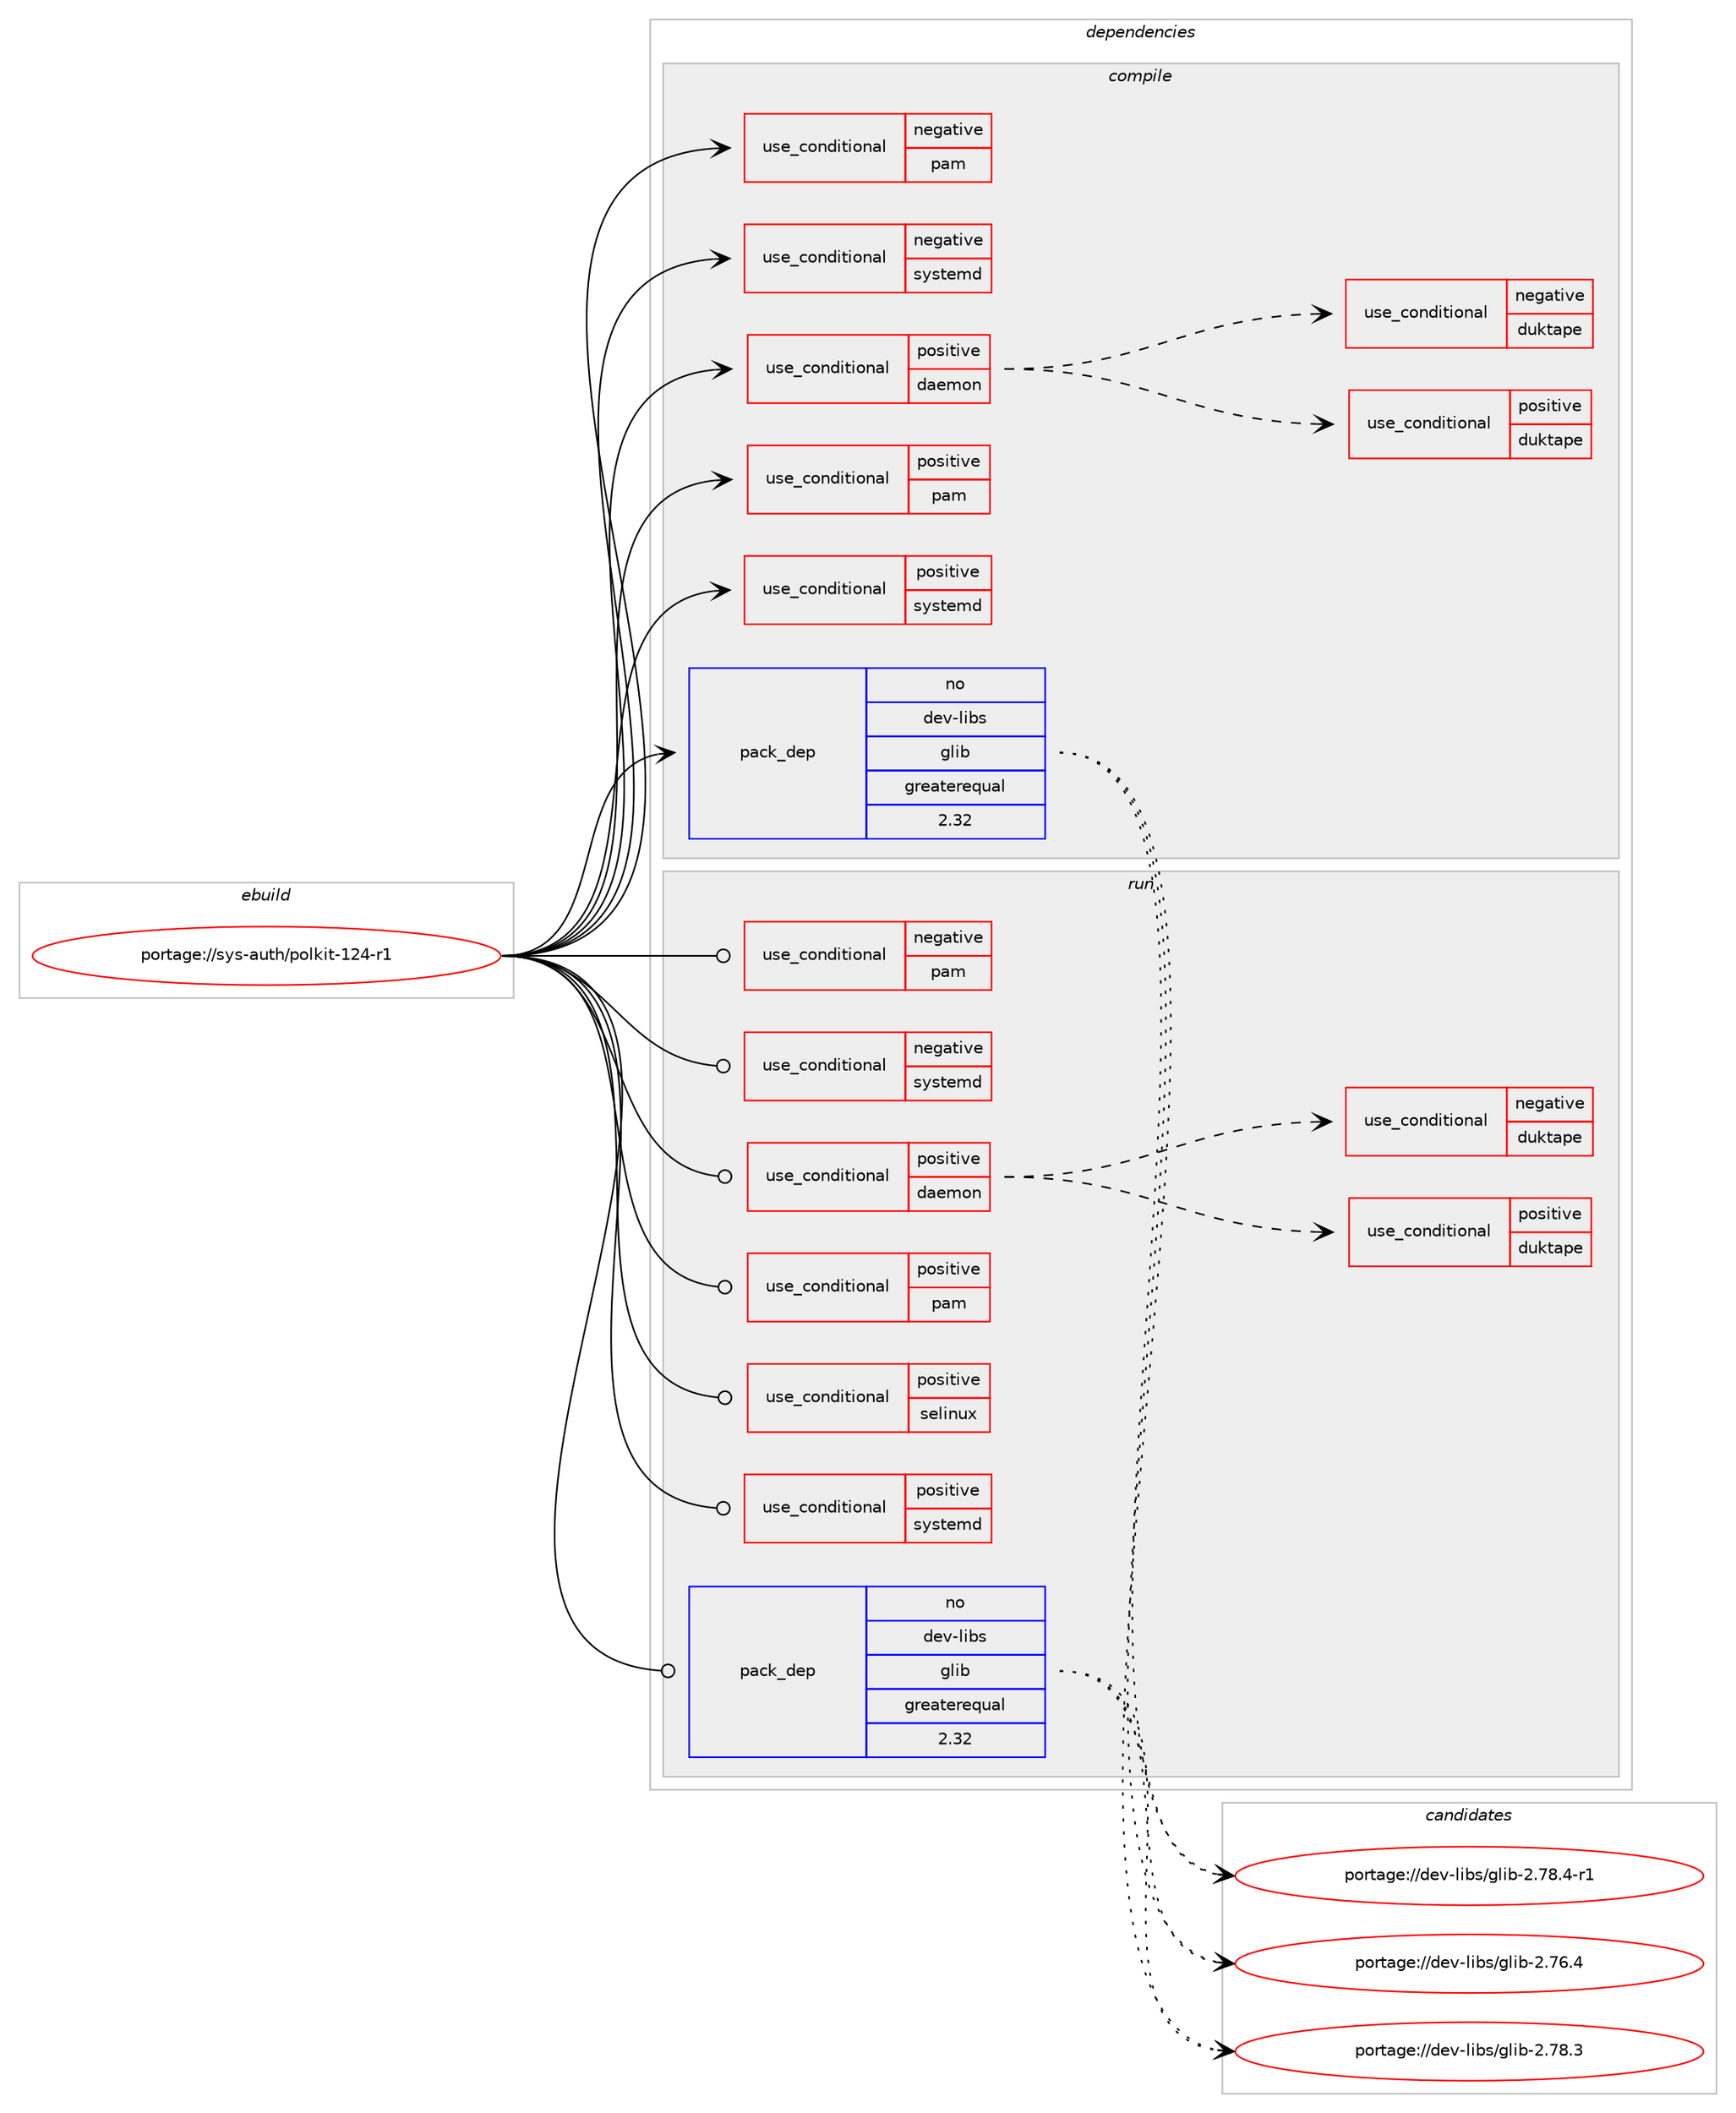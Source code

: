 digraph prolog {

# *************
# Graph options
# *************

newrank=true;
concentrate=true;
compound=true;
graph [rankdir=LR,fontname=Helvetica,fontsize=10,ranksep=1.5];#, ranksep=2.5, nodesep=0.2];
edge  [arrowhead=vee];
node  [fontname=Helvetica,fontsize=10];

# **********
# The ebuild
# **********

subgraph cluster_leftcol {
color=gray;
rank=same;
label=<<i>ebuild</i>>;
id [label="portage://sys-auth/polkit-124-r1", color=red, width=4, href="../sys-auth/polkit-124-r1.svg"];
}

# ****************
# The dependencies
# ****************

subgraph cluster_midcol {
color=gray;
label=<<i>dependencies</i>>;
subgraph cluster_compile {
fillcolor="#eeeeee";
style=filled;
label=<<i>compile</i>>;
subgraph cond13561 {
dependency20101 [label=<<TABLE BORDER="0" CELLBORDER="1" CELLSPACING="0" CELLPADDING="4"><TR><TD ROWSPAN="3" CELLPADDING="10">use_conditional</TD></TR><TR><TD>negative</TD></TR><TR><TD>pam</TD></TR></TABLE>>, shape=none, color=red];
# *** BEGIN UNKNOWN DEPENDENCY TYPE (TODO) ***
# dependency20101 -> package_dependency(portage://sys-auth/polkit-124-r1,install,no,virtual,libcrypt,none,[,,],any_same_slot,[])
# *** END UNKNOWN DEPENDENCY TYPE (TODO) ***

}
id:e -> dependency20101:w [weight=20,style="solid",arrowhead="vee"];
subgraph cond13562 {
dependency20102 [label=<<TABLE BORDER="0" CELLBORDER="1" CELLSPACING="0" CELLPADDING="4"><TR><TD ROWSPAN="3" CELLPADDING="10">use_conditional</TD></TR><TR><TD>negative</TD></TR><TR><TD>systemd</TD></TR></TABLE>>, shape=none, color=red];
# *** BEGIN UNKNOWN DEPENDENCY TYPE (TODO) ***
# dependency20102 -> package_dependency(portage://sys-auth/polkit-124-r1,install,no,sys-auth,elogind,none,[,,],[],[])
# *** END UNKNOWN DEPENDENCY TYPE (TODO) ***

}
id:e -> dependency20102:w [weight=20,style="solid",arrowhead="vee"];
subgraph cond13563 {
dependency20103 [label=<<TABLE BORDER="0" CELLBORDER="1" CELLSPACING="0" CELLPADDING="4"><TR><TD ROWSPAN="3" CELLPADDING="10">use_conditional</TD></TR><TR><TD>positive</TD></TR><TR><TD>daemon</TD></TR></TABLE>>, shape=none, color=red];
subgraph cond13564 {
dependency20104 [label=<<TABLE BORDER="0" CELLBORDER="1" CELLSPACING="0" CELLPADDING="4"><TR><TD ROWSPAN="3" CELLPADDING="10">use_conditional</TD></TR><TR><TD>positive</TD></TR><TR><TD>duktape</TD></TR></TABLE>>, shape=none, color=red];
# *** BEGIN UNKNOWN DEPENDENCY TYPE (TODO) ***
# dependency20104 -> package_dependency(portage://sys-auth/polkit-124-r1,install,no,dev-lang,duktape,none,[,,],any_same_slot,[])
# *** END UNKNOWN DEPENDENCY TYPE (TODO) ***

}
dependency20103:e -> dependency20104:w [weight=20,style="dashed",arrowhead="vee"];
subgraph cond13565 {
dependency20105 [label=<<TABLE BORDER="0" CELLBORDER="1" CELLSPACING="0" CELLPADDING="4"><TR><TD ROWSPAN="3" CELLPADDING="10">use_conditional</TD></TR><TR><TD>negative</TD></TR><TR><TD>duktape</TD></TR></TABLE>>, shape=none, color=red];
# *** BEGIN UNKNOWN DEPENDENCY TYPE (TODO) ***
# dependency20105 -> package_dependency(portage://sys-auth/polkit-124-r1,install,no,dev-lang,spidermonkey,none,[,,],[slot(115)],[use(disable(debug),none)])
# *** END UNKNOWN DEPENDENCY TYPE (TODO) ***

}
dependency20103:e -> dependency20105:w [weight=20,style="dashed",arrowhead="vee"];
}
id:e -> dependency20103:w [weight=20,style="solid",arrowhead="vee"];
subgraph cond13566 {
dependency20106 [label=<<TABLE BORDER="0" CELLBORDER="1" CELLSPACING="0" CELLPADDING="4"><TR><TD ROWSPAN="3" CELLPADDING="10">use_conditional</TD></TR><TR><TD>positive</TD></TR><TR><TD>pam</TD></TR></TABLE>>, shape=none, color=red];
# *** BEGIN UNKNOWN DEPENDENCY TYPE (TODO) ***
# dependency20106 -> package_dependency(portage://sys-auth/polkit-124-r1,install,no,sys-auth,pambase,none,[,,],[],[])
# *** END UNKNOWN DEPENDENCY TYPE (TODO) ***

# *** BEGIN UNKNOWN DEPENDENCY TYPE (TODO) ***
# dependency20106 -> package_dependency(portage://sys-auth/polkit-124-r1,install,no,sys-libs,pam,none,[,,],[],[])
# *** END UNKNOWN DEPENDENCY TYPE (TODO) ***

}
id:e -> dependency20106:w [weight=20,style="solid",arrowhead="vee"];
subgraph cond13567 {
dependency20107 [label=<<TABLE BORDER="0" CELLBORDER="1" CELLSPACING="0" CELLPADDING="4"><TR><TD ROWSPAN="3" CELLPADDING="10">use_conditional</TD></TR><TR><TD>positive</TD></TR><TR><TD>systemd</TD></TR></TABLE>>, shape=none, color=red];
# *** BEGIN UNKNOWN DEPENDENCY TYPE (TODO) ***
# dependency20107 -> package_dependency(portage://sys-auth/polkit-124-r1,install,no,sys-apps,systemd,none,[,,],[slot(0),equal],[use(enable(policykit),none)])
# *** END UNKNOWN DEPENDENCY TYPE (TODO) ***

}
id:e -> dependency20107:w [weight=20,style="solid",arrowhead="vee"];
# *** BEGIN UNKNOWN DEPENDENCY TYPE (TODO) ***
# id -> package_dependency(portage://sys-auth/polkit-124-r1,install,no,dev-libs,expat,none,[,,],[],[])
# *** END UNKNOWN DEPENDENCY TYPE (TODO) ***

subgraph pack6359 {
dependency20108 [label=<<TABLE BORDER="0" CELLBORDER="1" CELLSPACING="0" CELLPADDING="4" WIDTH="220"><TR><TD ROWSPAN="6" CELLPADDING="30">pack_dep</TD></TR><TR><TD WIDTH="110">no</TD></TR><TR><TD>dev-libs</TD></TR><TR><TD>glib</TD></TR><TR><TD>greaterequal</TD></TR><TR><TD>2.32</TD></TR></TABLE>>, shape=none, color=blue];
}
id:e -> dependency20108:w [weight=20,style="solid",arrowhead="vee"];
}
subgraph cluster_compileandrun {
fillcolor="#eeeeee";
style=filled;
label=<<i>compile and run</i>>;
}
subgraph cluster_run {
fillcolor="#eeeeee";
style=filled;
label=<<i>run</i>>;
subgraph cond13568 {
dependency20109 [label=<<TABLE BORDER="0" CELLBORDER="1" CELLSPACING="0" CELLPADDING="4"><TR><TD ROWSPAN="3" CELLPADDING="10">use_conditional</TD></TR><TR><TD>negative</TD></TR><TR><TD>pam</TD></TR></TABLE>>, shape=none, color=red];
# *** BEGIN UNKNOWN DEPENDENCY TYPE (TODO) ***
# dependency20109 -> package_dependency(portage://sys-auth/polkit-124-r1,run,no,virtual,libcrypt,none,[,,],any_same_slot,[])
# *** END UNKNOWN DEPENDENCY TYPE (TODO) ***

}
id:e -> dependency20109:w [weight=20,style="solid",arrowhead="odot"];
subgraph cond13569 {
dependency20110 [label=<<TABLE BORDER="0" CELLBORDER="1" CELLSPACING="0" CELLPADDING="4"><TR><TD ROWSPAN="3" CELLPADDING="10">use_conditional</TD></TR><TR><TD>negative</TD></TR><TR><TD>systemd</TD></TR></TABLE>>, shape=none, color=red];
# *** BEGIN UNKNOWN DEPENDENCY TYPE (TODO) ***
# dependency20110 -> package_dependency(portage://sys-auth/polkit-124-r1,run,no,sys-auth,elogind,none,[,,],[],[])
# *** END UNKNOWN DEPENDENCY TYPE (TODO) ***

}
id:e -> dependency20110:w [weight=20,style="solid",arrowhead="odot"];
subgraph cond13570 {
dependency20111 [label=<<TABLE BORDER="0" CELLBORDER="1" CELLSPACING="0" CELLPADDING="4"><TR><TD ROWSPAN="3" CELLPADDING="10">use_conditional</TD></TR><TR><TD>positive</TD></TR><TR><TD>daemon</TD></TR></TABLE>>, shape=none, color=red];
subgraph cond13571 {
dependency20112 [label=<<TABLE BORDER="0" CELLBORDER="1" CELLSPACING="0" CELLPADDING="4"><TR><TD ROWSPAN="3" CELLPADDING="10">use_conditional</TD></TR><TR><TD>positive</TD></TR><TR><TD>duktape</TD></TR></TABLE>>, shape=none, color=red];
# *** BEGIN UNKNOWN DEPENDENCY TYPE (TODO) ***
# dependency20112 -> package_dependency(portage://sys-auth/polkit-124-r1,run,no,dev-lang,duktape,none,[,,],any_same_slot,[])
# *** END UNKNOWN DEPENDENCY TYPE (TODO) ***

}
dependency20111:e -> dependency20112:w [weight=20,style="dashed",arrowhead="vee"];
subgraph cond13572 {
dependency20113 [label=<<TABLE BORDER="0" CELLBORDER="1" CELLSPACING="0" CELLPADDING="4"><TR><TD ROWSPAN="3" CELLPADDING="10">use_conditional</TD></TR><TR><TD>negative</TD></TR><TR><TD>duktape</TD></TR></TABLE>>, shape=none, color=red];
# *** BEGIN UNKNOWN DEPENDENCY TYPE (TODO) ***
# dependency20113 -> package_dependency(portage://sys-auth/polkit-124-r1,run,no,dev-lang,spidermonkey,none,[,,],[slot(115)],[use(disable(debug),none)])
# *** END UNKNOWN DEPENDENCY TYPE (TODO) ***

}
dependency20111:e -> dependency20113:w [weight=20,style="dashed",arrowhead="vee"];
}
id:e -> dependency20111:w [weight=20,style="solid",arrowhead="odot"];
subgraph cond13573 {
dependency20114 [label=<<TABLE BORDER="0" CELLBORDER="1" CELLSPACING="0" CELLPADDING="4"><TR><TD ROWSPAN="3" CELLPADDING="10">use_conditional</TD></TR><TR><TD>positive</TD></TR><TR><TD>pam</TD></TR></TABLE>>, shape=none, color=red];
# *** BEGIN UNKNOWN DEPENDENCY TYPE (TODO) ***
# dependency20114 -> package_dependency(portage://sys-auth/polkit-124-r1,run,no,sys-auth,pambase,none,[,,],[],[])
# *** END UNKNOWN DEPENDENCY TYPE (TODO) ***

# *** BEGIN UNKNOWN DEPENDENCY TYPE (TODO) ***
# dependency20114 -> package_dependency(portage://sys-auth/polkit-124-r1,run,no,sys-libs,pam,none,[,,],[],[])
# *** END UNKNOWN DEPENDENCY TYPE (TODO) ***

}
id:e -> dependency20114:w [weight=20,style="solid",arrowhead="odot"];
subgraph cond13574 {
dependency20115 [label=<<TABLE BORDER="0" CELLBORDER="1" CELLSPACING="0" CELLPADDING="4"><TR><TD ROWSPAN="3" CELLPADDING="10">use_conditional</TD></TR><TR><TD>positive</TD></TR><TR><TD>selinux</TD></TR></TABLE>>, shape=none, color=red];
# *** BEGIN UNKNOWN DEPENDENCY TYPE (TODO) ***
# dependency20115 -> package_dependency(portage://sys-auth/polkit-124-r1,run,no,sec-policy,selinux-policykit,none,[,,],[],[])
# *** END UNKNOWN DEPENDENCY TYPE (TODO) ***

}
id:e -> dependency20115:w [weight=20,style="solid",arrowhead="odot"];
subgraph cond13575 {
dependency20116 [label=<<TABLE BORDER="0" CELLBORDER="1" CELLSPACING="0" CELLPADDING="4"><TR><TD ROWSPAN="3" CELLPADDING="10">use_conditional</TD></TR><TR><TD>positive</TD></TR><TR><TD>systemd</TD></TR></TABLE>>, shape=none, color=red];
# *** BEGIN UNKNOWN DEPENDENCY TYPE (TODO) ***
# dependency20116 -> package_dependency(portage://sys-auth/polkit-124-r1,run,no,sys-apps,systemd,none,[,,],[slot(0),equal],[use(enable(policykit),none)])
# *** END UNKNOWN DEPENDENCY TYPE (TODO) ***

}
id:e -> dependency20116:w [weight=20,style="solid",arrowhead="odot"];
# *** BEGIN UNKNOWN DEPENDENCY TYPE (TODO) ***
# id -> package_dependency(portage://sys-auth/polkit-124-r1,run,no,acct-user,polkitd,none,[,,],[],[])
# *** END UNKNOWN DEPENDENCY TYPE (TODO) ***

# *** BEGIN UNKNOWN DEPENDENCY TYPE (TODO) ***
# id -> package_dependency(portage://sys-auth/polkit-124-r1,run,no,dev-libs,expat,none,[,,],[],[])
# *** END UNKNOWN DEPENDENCY TYPE (TODO) ***

subgraph pack6360 {
dependency20117 [label=<<TABLE BORDER="0" CELLBORDER="1" CELLSPACING="0" CELLPADDING="4" WIDTH="220"><TR><TD ROWSPAN="6" CELLPADDING="30">pack_dep</TD></TR><TR><TD WIDTH="110">no</TD></TR><TR><TD>dev-libs</TD></TR><TR><TD>glib</TD></TR><TR><TD>greaterequal</TD></TR><TR><TD>2.32</TD></TR></TABLE>>, shape=none, color=blue];
}
id:e -> dependency20117:w [weight=20,style="solid",arrowhead="odot"];
}
}

# **************
# The candidates
# **************

subgraph cluster_choices {
rank=same;
color=gray;
label=<<i>candidates</i>>;

subgraph choice6359 {
color=black;
nodesep=1;
choice1001011184510810598115471031081059845504655544652 [label="portage://dev-libs/glib-2.76.4", color=red, width=4,href="../dev-libs/glib-2.76.4.svg"];
choice1001011184510810598115471031081059845504655564651 [label="portage://dev-libs/glib-2.78.3", color=red, width=4,href="../dev-libs/glib-2.78.3.svg"];
choice10010111845108105981154710310810598455046555646524511449 [label="portage://dev-libs/glib-2.78.4-r1", color=red, width=4,href="../dev-libs/glib-2.78.4-r1.svg"];
dependency20108:e -> choice1001011184510810598115471031081059845504655544652:w [style=dotted,weight="100"];
dependency20108:e -> choice1001011184510810598115471031081059845504655564651:w [style=dotted,weight="100"];
dependency20108:e -> choice10010111845108105981154710310810598455046555646524511449:w [style=dotted,weight="100"];
}
subgraph choice6360 {
color=black;
nodesep=1;
choice1001011184510810598115471031081059845504655544652 [label="portage://dev-libs/glib-2.76.4", color=red, width=4,href="../dev-libs/glib-2.76.4.svg"];
choice1001011184510810598115471031081059845504655564651 [label="portage://dev-libs/glib-2.78.3", color=red, width=4,href="../dev-libs/glib-2.78.3.svg"];
choice10010111845108105981154710310810598455046555646524511449 [label="portage://dev-libs/glib-2.78.4-r1", color=red, width=4,href="../dev-libs/glib-2.78.4-r1.svg"];
dependency20117:e -> choice1001011184510810598115471031081059845504655544652:w [style=dotted,weight="100"];
dependency20117:e -> choice1001011184510810598115471031081059845504655564651:w [style=dotted,weight="100"];
dependency20117:e -> choice10010111845108105981154710310810598455046555646524511449:w [style=dotted,weight="100"];
}
}

}
